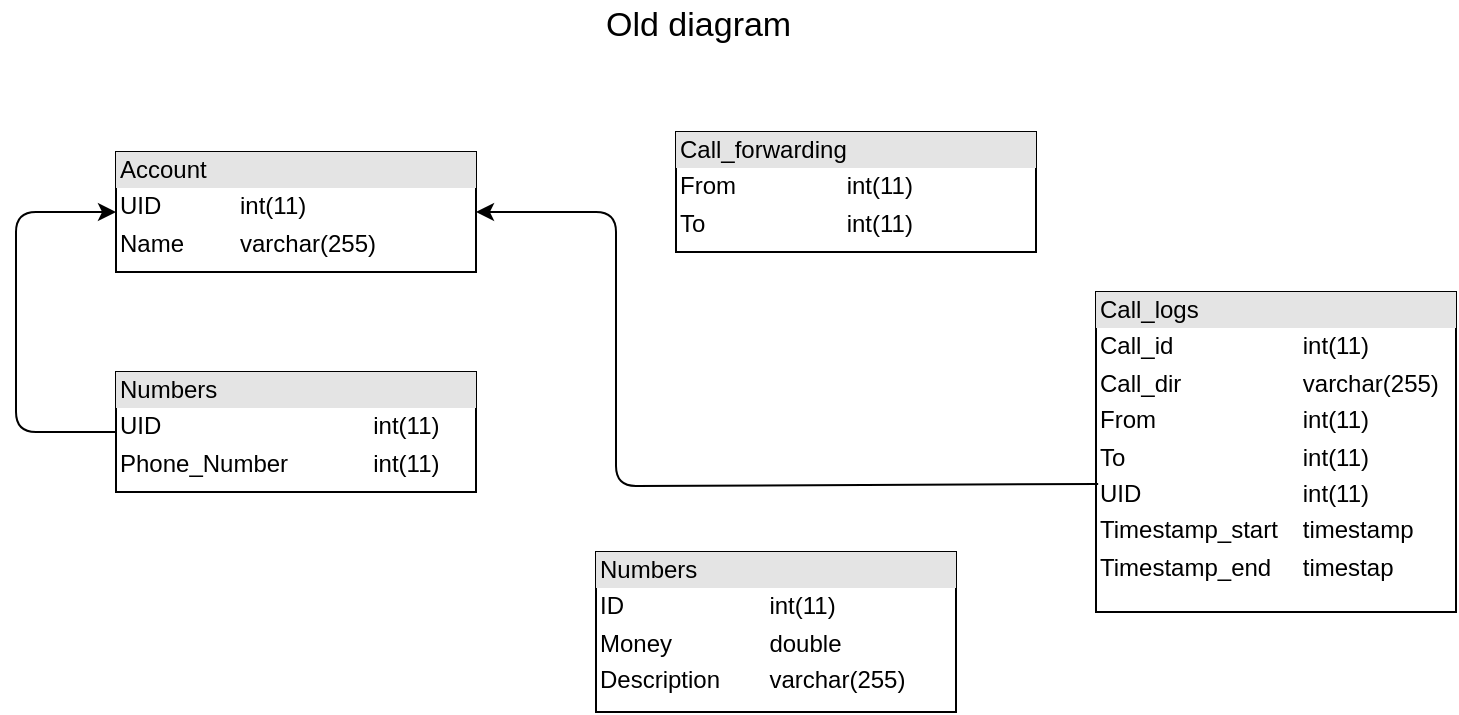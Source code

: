 <mxfile version="10.4.8" type="github"><diagram id="hG39GRG7CtcYuuJ7li9Q" name="Page-1"><mxGraphModel dx="737" dy="494" grid="1" gridSize="10" guides="1" tooltips="1" connect="1" arrows="1" fold="1" page="1" pageScale="1" pageWidth="827" pageHeight="1169" math="0" shadow="0"><root><mxCell id="0"/><mxCell id="1" parent="0"/><mxCell id="JlMSwjq6PzBW3hHQIoy6-1" value="&lt;div style=&quot;box-sizing: border-box ; width: 100% ; background: #e4e4e4 ; padding: 2px&quot;&gt;Account&lt;/div&gt;&lt;table style=&quot;width: 100% ; font-size: 1em&quot; cellpadding=&quot;2&quot; cellspacing=&quot;0&quot;&gt;&lt;tbody&gt;&lt;tr&gt;&lt;td&gt;UID&lt;/td&gt;&lt;td&gt;int(11)&lt;/td&gt;&lt;/tr&gt;&lt;tr&gt;&lt;td&gt;Name&lt;/td&gt;&lt;td&gt;varchar(255)&lt;/td&gt;&lt;/tr&gt;&lt;tr&gt;&lt;td&gt;&lt;/td&gt;&lt;td&gt;&lt;br&gt;&lt;/td&gt;&lt;/tr&gt;&lt;/tbody&gt;&lt;/table&gt;" style="verticalAlign=top;align=left;overflow=fill;html=1;" vertex="1" parent="1"><mxGeometry x="60" y="250" width="180" height="60" as="geometry"/></mxCell><mxCell id="JlMSwjq6PzBW3hHQIoy6-2" value="&lt;div style=&quot;box-sizing: border-box ; width: 100% ; background: #e4e4e4 ; padding: 2px&quot;&gt;Numbers&lt;/div&gt;&lt;table style=&quot;width: 100% ; font-size: 1em&quot; cellpadding=&quot;2&quot; cellspacing=&quot;0&quot;&gt;&lt;tbody&gt;&lt;tr&gt;&lt;td&gt;UID&lt;/td&gt;&lt;td&gt;int(11)&lt;/td&gt;&lt;/tr&gt;&lt;tr&gt;&lt;td&gt;Phone_Number&lt;/td&gt;&lt;td&gt;int(11)&lt;/td&gt;&lt;/tr&gt;&lt;tr&gt;&lt;td&gt;&lt;/td&gt;&lt;td&gt;&lt;br&gt;&lt;/td&gt;&lt;/tr&gt;&lt;/tbody&gt;&lt;/table&gt;" style="verticalAlign=top;align=left;overflow=fill;html=1;" vertex="1" parent="1"><mxGeometry x="60" y="360" width="180" height="60" as="geometry"/></mxCell><mxCell id="JlMSwjq6PzBW3hHQIoy6-3" value="&lt;div style=&quot;box-sizing: border-box ; width: 100% ; background: #e4e4e4 ; padding: 2px&quot;&gt;Call_forwarding&lt;/div&gt;&lt;table style=&quot;width: 100% ; font-size: 1em&quot; cellpadding=&quot;2&quot; cellspacing=&quot;0&quot;&gt;&lt;tbody&gt;&lt;tr&gt;&lt;td&gt;From&lt;/td&gt;&lt;td&gt;int(11)&lt;/td&gt;&lt;/tr&gt;&lt;tr&gt;&lt;td&gt;To&lt;/td&gt;&lt;td&gt;int(11)&lt;/td&gt;&lt;/tr&gt;&lt;tr&gt;&lt;td&gt;&lt;/td&gt;&lt;td&gt;&lt;br&gt;&lt;/td&gt;&lt;/tr&gt;&lt;/tbody&gt;&lt;/table&gt;" style="verticalAlign=top;align=left;overflow=fill;html=1;" vertex="1" parent="1"><mxGeometry x="340" y="240" width="180" height="60" as="geometry"/></mxCell><object label="&lt;div style=&quot;box-sizing: border-box ; width: 100% ; background: #e4e4e4 ; padding: 2px&quot;&gt;Call_logs&lt;/div&gt;&lt;table style=&quot;width: 100% ; font-size: 1em&quot; cellpadding=&quot;2&quot; cellspacing=&quot;0&quot;&gt;&lt;tbody&gt;&lt;tr&gt;&lt;td&gt;Call_id&lt;/td&gt;&lt;td&gt;int(11)&lt;/td&gt;&lt;/tr&gt;&lt;tr&gt;&lt;td&gt;Call_dir&lt;/td&gt;&lt;td&gt;varchar(255)&lt;br&gt;&lt;/td&gt;&lt;/tr&gt;&lt;tr&gt;&lt;td&gt;From&lt;/td&gt;&lt;td&gt;int(11)&lt;br&gt;&lt;/td&gt;&lt;/tr&gt;&lt;tr&gt;&lt;td&gt;To&lt;/td&gt;&lt;td&gt;int(11)&lt;br&gt;&lt;/td&gt;&lt;/tr&gt;&lt;tr&gt;&lt;td&gt;UID&lt;/td&gt;&lt;td&gt;int(11)&lt;br&gt;&lt;/td&gt;&lt;/tr&gt;&lt;tr&gt;&lt;td&gt;Timestamp_start&lt;/td&gt;&lt;td&gt;timestamp&lt;/td&gt;&lt;/tr&gt;&lt;tr&gt;&lt;td&gt;Timestamp_end&lt;/td&gt;&lt;td&gt;timestap&lt;/td&gt;&lt;/tr&gt;&lt;tr&gt;&lt;td&gt;&lt;br&gt;&lt;/td&gt;&lt;td&gt;&lt;br&gt;&lt;/td&gt;&lt;/tr&gt;&lt;tr&gt;&lt;td&gt;&lt;/td&gt;&lt;td&gt;&lt;br&gt;&lt;/td&gt;&lt;/tr&gt;&lt;/tbody&gt;&lt;/table&gt;" Call_id="" id="JlMSwjq6PzBW3hHQIoy6-4"><mxCell style="verticalAlign=top;align=left;overflow=fill;html=1;" vertex="1" parent="1"><mxGeometry x="550" y="320" width="180" height="160" as="geometry"/></mxCell></object><mxCell id="JlMSwjq6PzBW3hHQIoy6-7" value="&lt;div style=&quot;box-sizing: border-box ; width: 100% ; background: #e4e4e4 ; padding: 2px&quot;&gt;Numbers&lt;/div&gt;&lt;table style=&quot;width: 100% ; font-size: 1em&quot; cellpadding=&quot;2&quot; cellspacing=&quot;0&quot;&gt;&lt;tbody&gt;&lt;tr&gt;&lt;td&gt;ID&lt;/td&gt;&lt;td&gt;int(11)&lt;/td&gt;&lt;/tr&gt;&lt;tr&gt;&lt;td&gt;Money&lt;/td&gt;&lt;td&gt;double&lt;/td&gt;&lt;/tr&gt;&lt;tr&gt;&lt;td&gt;Description&lt;/td&gt;&lt;td&gt;varchar(255)&lt;/td&gt;&lt;/tr&gt;&lt;tr&gt;&lt;td&gt;&lt;/td&gt;&lt;td&gt;&lt;br&gt;&lt;/td&gt;&lt;/tr&gt;&lt;/tbody&gt;&lt;/table&gt;" style="verticalAlign=top;align=left;overflow=fill;html=1;" vertex="1" parent="1"><mxGeometry x="300" y="450" width="180" height="80" as="geometry"/></mxCell><mxCell id="JlMSwjq6PzBW3hHQIoy6-11" value="" style="endArrow=none;endFill=0;endSize=12;html=1;exitX=0;exitY=0.5;exitDx=0;exitDy=0;entryX=0;entryY=0.5;entryDx=0;entryDy=0;startArrow=classic;startFill=1;" edge="1" parent="1" source="JlMSwjq6PzBW3hHQIoy6-1" target="JlMSwjq6PzBW3hHQIoy6-2"><mxGeometry width="160" relative="1" as="geometry"><mxPoint x="60" y="550" as="sourcePoint"/><mxPoint x="220" y="550" as="targetPoint"/><Array as="points"><mxPoint x="10" y="280"/><mxPoint x="10" y="390"/></Array></mxGeometry></mxCell><mxCell id="JlMSwjq6PzBW3hHQIoy6-13" value="" style="endArrow=none;endFill=0;endSize=12;html=1;startArrow=classic;startFill=1;exitX=1;exitY=0.5;exitDx=0;exitDy=0;entryX=0.006;entryY=0.6;entryDx=0;entryDy=0;entryPerimeter=0;" edge="1" parent="1" source="JlMSwjq6PzBW3hHQIoy6-1" target="JlMSwjq6PzBW3hHQIoy6-4"><mxGeometry width="160" relative="1" as="geometry"><mxPoint x="280" y="300" as="sourcePoint"/><mxPoint x="540" y="417" as="targetPoint"/><Array as="points"><mxPoint x="310" y="280"/><mxPoint x="310" y="417"/></Array></mxGeometry></mxCell><mxCell id="JlMSwjq6PzBW3hHQIoy6-14" value="&lt;font style=&quot;font-size: 17px&quot;&gt;Old diagram&lt;/font&gt;&lt;br&gt;" style="text;html=1;resizable=0;points=[];autosize=1;align=left;verticalAlign=top;spacingTop=-4;" vertex="1" parent="1"><mxGeometry x="303" y="174" width="110" height="20" as="geometry"/></mxCell></root></mxGraphModel></diagram></mxfile>
